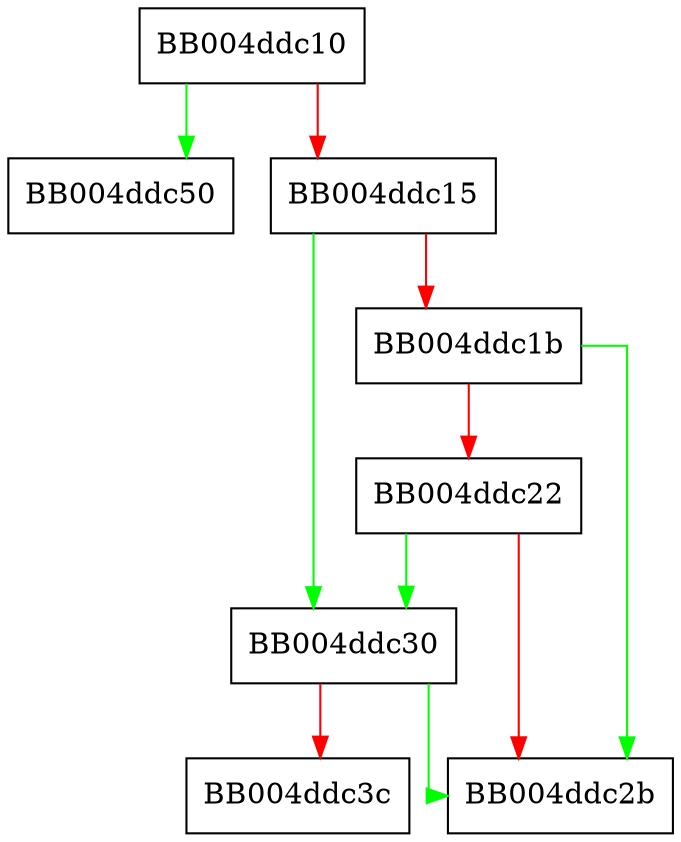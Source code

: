 digraph SSL_in_before {
  node [shape="box"];
  graph [splines=ortho];
  BB004ddc10 -> BB004ddc50 [color="green"];
  BB004ddc10 -> BB004ddc15 [color="red"];
  BB004ddc15 -> BB004ddc30 [color="green"];
  BB004ddc15 -> BB004ddc1b [color="red"];
  BB004ddc1b -> BB004ddc2b [color="green"];
  BB004ddc1b -> BB004ddc22 [color="red"];
  BB004ddc22 -> BB004ddc30 [color="green"];
  BB004ddc22 -> BB004ddc2b [color="red"];
  BB004ddc30 -> BB004ddc2b [color="green"];
  BB004ddc30 -> BB004ddc3c [color="red"];
}